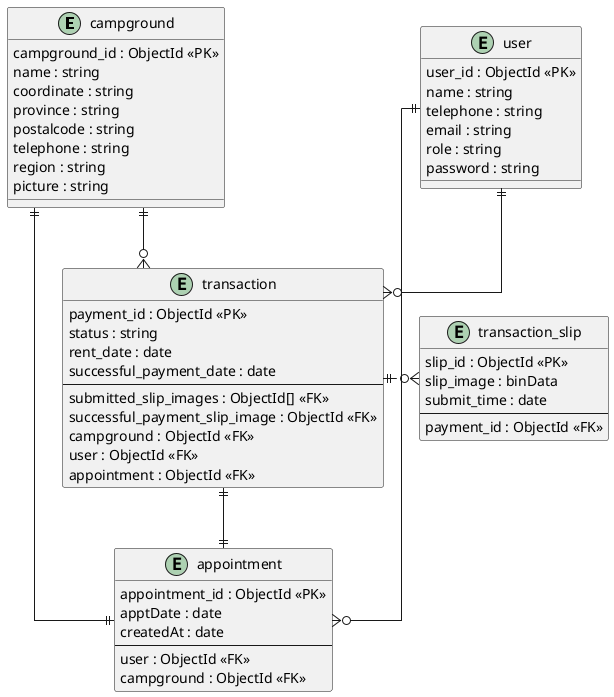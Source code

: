 @startuml DatabaseSchema

skinparam Linetype ortho

entity campground {
  campground_id : ObjectId <<PK>>
  name : string
  coordinate : string
  province : string
  postalcode : string
  telephone : string
  region : string
  picture : string
}
entity appointment {
  appointment_id : ObjectId <<PK>>
  apptDate : date
  createdAt : date
  --
  user : ObjectId <<FK>>
  campground : ObjectId <<FK>>
}

entity user {
  user_id : ObjectId <<PK>>
  name : string
  telephone : string
  email : string
  role : string
  password : string
}

entity transaction {
  payment_id : ObjectId <<PK>>
  status : string /' status: [PENDING, COMPLETE, REJECTED, CANCELED] '/
  rent_date : date
  successful_payment_date : date
  --
  submitted_slip_images : ObjectId[] <<FK>>
  successful_payment_slip_image : ObjectId <<FK>> 
  campground : ObjectId <<FK>>
  user : ObjectId <<FK>>
  appointment : ObjectId <<FK>>
}



entity transaction_slip {
  slip_id : ObjectId <<PK>>
  slip_image : binData /' image file, must be compressed to be less than 2 MB preferrably for efficient database querying, and for storage efficiency (mongoDB BSON max size is 16 MB) '/
  submit_time : date
  --
  payment_id : ObjectId <<FK>>
}

' entity relation
user ||--o{ appointment
user ||--o{ transaction
campground ||--|| appointment
campground ||--o{ transaction
transaction ||.right.o{ transaction_slip /' ONE to ZERO_OR_MANY '/
transaction ||--|| appointment
@enduml